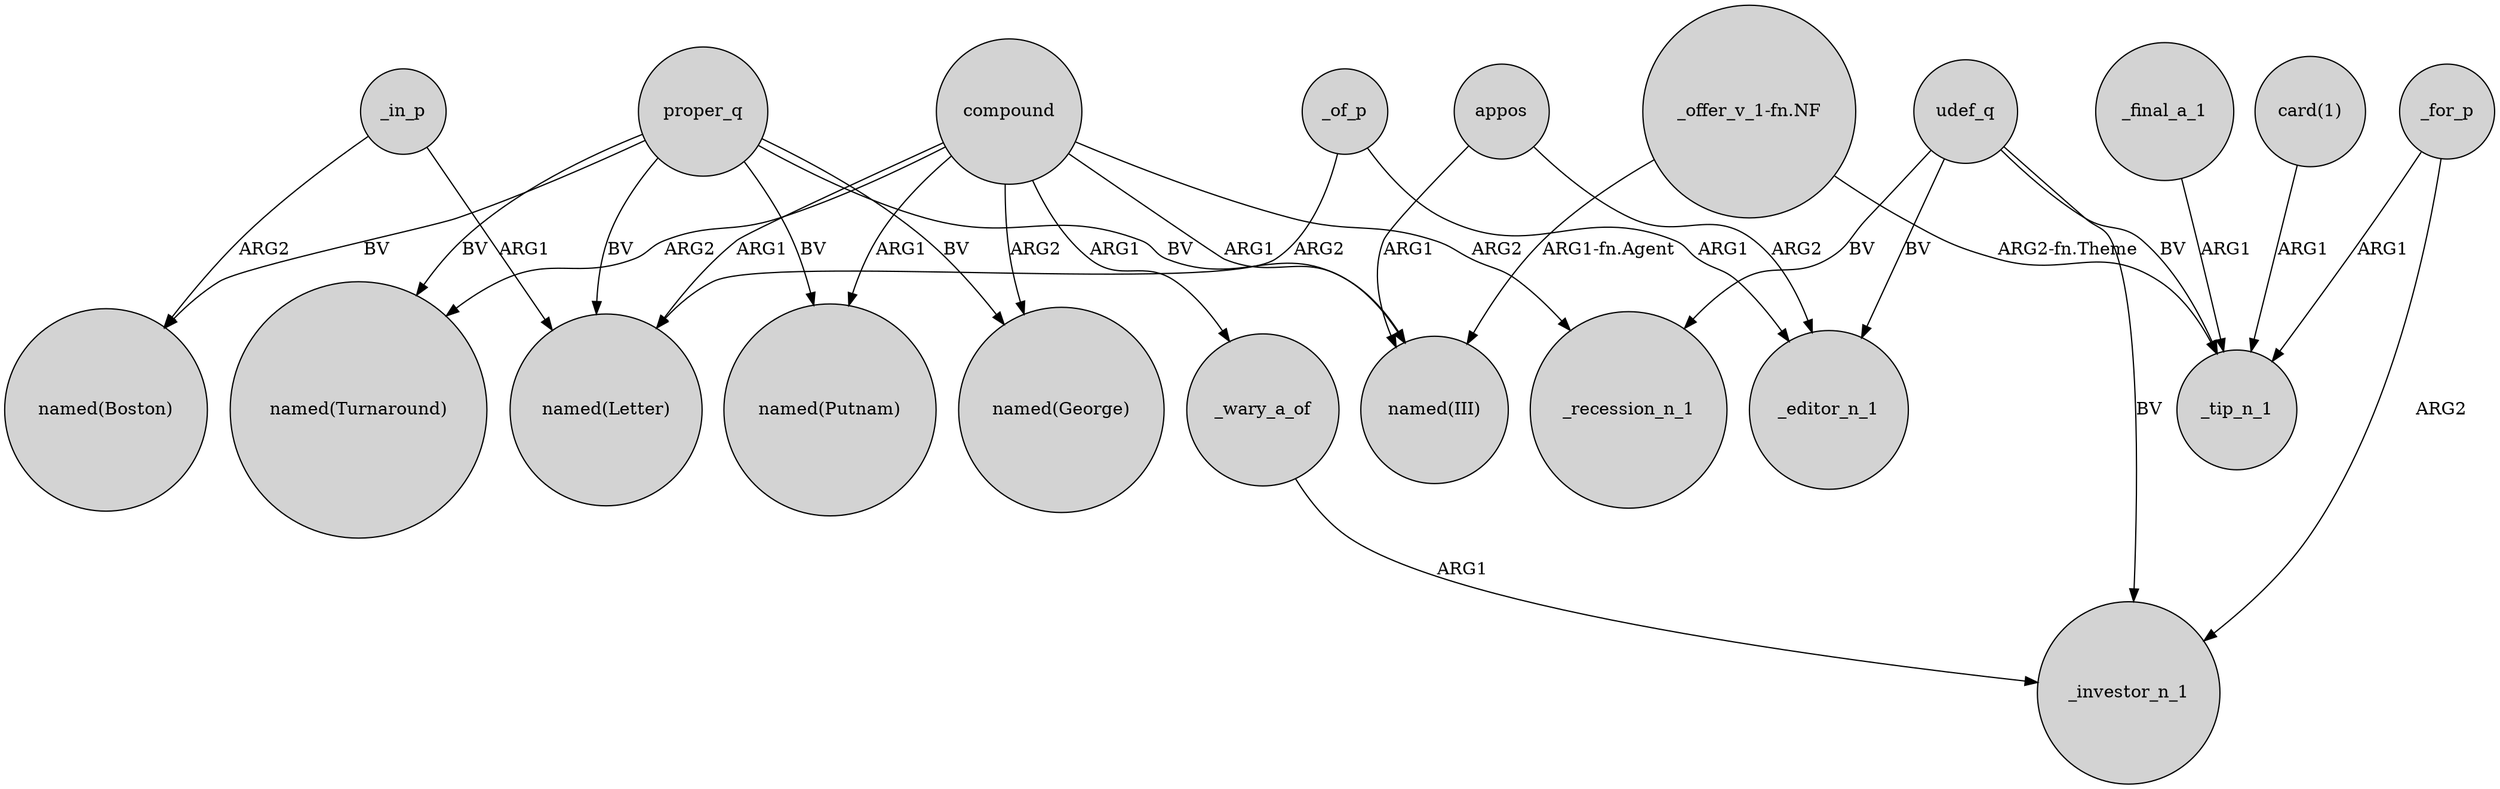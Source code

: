 digraph {
	node [shape=circle style=filled]
	appos -> "named(III)" [label=ARG1]
	appos -> _editor_n_1 [label=ARG2]
	proper_q -> "named(Boston)" [label=BV]
	_in_p -> "named(Boston)" [label=ARG2]
	udef_q -> _investor_n_1 [label=BV]
	compound -> _recession_n_1 [label=ARG2]
	_for_p -> _investor_n_1 [label=ARG2]
	compound -> "named(George)" [label=ARG2]
	compound -> "named(Letter)" [label=ARG1]
	_for_p -> _tip_n_1 [label=ARG1]
	_of_p -> _editor_n_1 [label=ARG1]
	"_offer_v_1-fn.NF" -> _tip_n_1 [label="ARG2-fn.Theme"]
	"card(1)" -> _tip_n_1 [label=ARG1]
	proper_q -> "named(Turnaround)" [label=BV]
	udef_q -> _recession_n_1 [label=BV]
	udef_q -> _tip_n_1 [label=BV]
	"_offer_v_1-fn.NF" -> "named(III)" [label="ARG1-fn.Agent"]
	_wary_a_of -> _investor_n_1 [label=ARG1]
	proper_q -> "named(George)" [label=BV]
	compound -> _wary_a_of [label=ARG1]
	udef_q -> _editor_n_1 [label=BV]
	_final_a_1 -> _tip_n_1 [label=ARG1]
	proper_q -> "named(Letter)" [label=BV]
	compound -> "named(Putnam)" [label=ARG1]
	compound -> "named(Turnaround)" [label=ARG2]
	proper_q -> "named(III)" [label=BV]
	_in_p -> "named(Letter)" [label=ARG1]
	compound -> "named(III)" [label=ARG1]
	proper_q -> "named(Putnam)" [label=BV]
	_of_p -> "named(Letter)" [label=ARG2]
}
